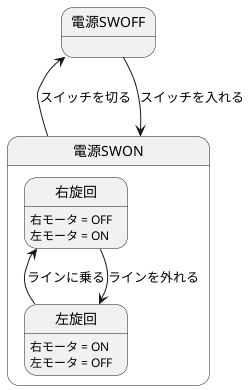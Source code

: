 @startuml 

state 電源SWON{
    state 右旋回{
        右旋回: 右モータ = OFF
        右旋回: 左モータ = ON 
    }
    state 左旋回{
        左旋回: 右モータ = ON
        左旋回: 左モータ = OFF
    }
}
state 電源SWOFF
電源SWOFF --> 電源SWON : スイッチを入れる
電源SWOFF <-- 電源SWON : スイッチを切る
右旋回 --> 左旋回 :ラインを外れる

右旋回 <-- 左旋回 :ラインに乗る

@enduml